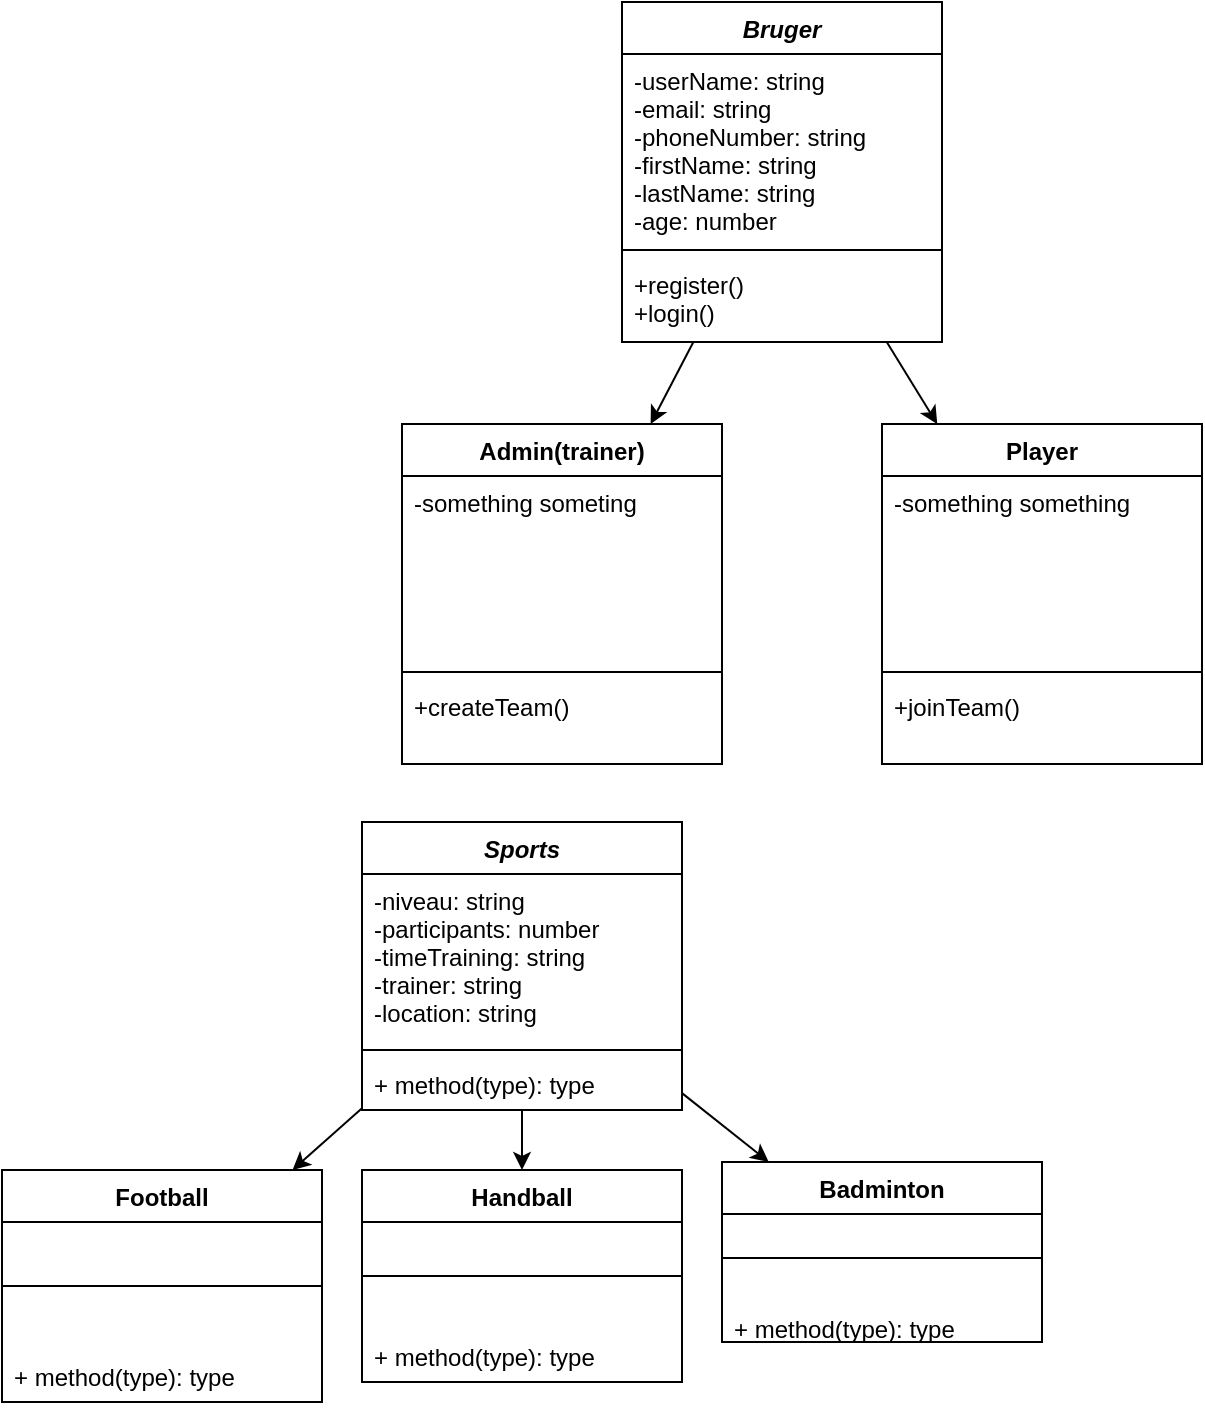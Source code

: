 <mxfile version="12.0.0" type="github" pages="1"><diagram id="Vmeegc6ejv_8Vc7JIMB2" name="Page-1"><mxGraphModel dx="1264" dy="534" grid="1" gridSize="10" guides="1" tooltips="1" connect="1" arrows="1" fold="1" page="1" pageScale="1" pageWidth="827" pageHeight="1169" math="0" shadow="0"><root><mxCell id="0"/><mxCell id="1" parent="0"/><mxCell id="K51mfnr3Kgzf52QpoJ1k-43" value="" style="edgeStyle=none;rounded=0;orthogonalLoop=1;jettySize=auto;html=1;" edge="1" parent="1" source="YfjfltWNitnxMf3frFMw-1" target="K51mfnr3Kgzf52QpoJ1k-39"><mxGeometry relative="1" as="geometry"/></mxCell><mxCell id="K51mfnr3Kgzf52QpoJ1k-49" value="" style="edgeStyle=none;rounded=0;orthogonalLoop=1;jettySize=auto;html=1;" edge="1" parent="1" source="YfjfltWNitnxMf3frFMw-1" target="K51mfnr3Kgzf52QpoJ1k-45"><mxGeometry relative="1" as="geometry"/></mxCell><mxCell id="YfjfltWNitnxMf3frFMw-1" value="Bruger" style="swimlane;fontStyle=3;align=center;verticalAlign=top;childLayout=stackLayout;horizontal=1;startSize=26;horizontalStack=0;resizeParent=1;resizeParentMax=0;resizeLast=0;collapsible=1;marginBottom=0;" parent="1" vertex="1"><mxGeometry x="350" y="29" width="160" height="170" as="geometry"><mxRectangle x="350" y="29" width="70" height="26" as="alternateBounds"/></mxGeometry></mxCell><mxCell id="YfjfltWNitnxMf3frFMw-2" value="-userName: string&#10;-email: string&#10;-phoneNumber: string&#10;-firstName: string&#10;-lastName: string&#10;-age: number&#10;&#10;" style="text;strokeColor=none;fillColor=none;align=left;verticalAlign=top;spacingLeft=4;spacingRight=4;overflow=hidden;rotatable=0;points=[[0,0.5],[1,0.5]];portConstraint=eastwest;" parent="YfjfltWNitnxMf3frFMw-1" vertex="1"><mxGeometry y="26" width="160" height="94" as="geometry"/></mxCell><mxCell id="YfjfltWNitnxMf3frFMw-3" value="" style="line;strokeWidth=1;fillColor=none;align=left;verticalAlign=middle;spacingTop=-1;spacingLeft=3;spacingRight=3;rotatable=0;labelPosition=right;points=[];portConstraint=eastwest;" parent="YfjfltWNitnxMf3frFMw-1" vertex="1"><mxGeometry y="120" width="160" height="8" as="geometry"/></mxCell><mxCell id="K51mfnr3Kgzf52QpoJ1k-38" value="+register()&#10;+login()" style="text;strokeColor=none;fillColor=none;align=left;verticalAlign=top;spacingLeft=4;spacingRight=4;overflow=hidden;rotatable=0;points=[[0,0.5],[1,0.5]];portConstraint=eastwest;" vertex="1" parent="YfjfltWNitnxMf3frFMw-1"><mxGeometry y="128" width="160" height="42" as="geometry"/></mxCell><mxCell id="K51mfnr3Kgzf52QpoJ1k-45" value="Admin(trainer)" style="swimlane;fontStyle=1;align=center;verticalAlign=top;childLayout=stackLayout;horizontal=1;startSize=26;horizontalStack=0;resizeParent=1;resizeParentMax=0;resizeLast=0;collapsible=1;marginBottom=0;" vertex="1" parent="1"><mxGeometry x="240" y="240" width="160" height="170" as="geometry"><mxRectangle x="350" y="29" width="70" height="26" as="alternateBounds"/></mxGeometry></mxCell><mxCell id="K51mfnr3Kgzf52QpoJ1k-46" value="-something someting" style="text;strokeColor=none;fillColor=none;align=left;verticalAlign=top;spacingLeft=4;spacingRight=4;overflow=hidden;rotatable=0;points=[[0,0.5],[1,0.5]];portConstraint=eastwest;" vertex="1" parent="K51mfnr3Kgzf52QpoJ1k-45"><mxGeometry y="26" width="160" height="94" as="geometry"/></mxCell><mxCell id="K51mfnr3Kgzf52QpoJ1k-47" value="" style="line;strokeWidth=1;fillColor=none;align=left;verticalAlign=middle;spacingTop=-1;spacingLeft=3;spacingRight=3;rotatable=0;labelPosition=right;points=[];portConstraint=eastwest;" vertex="1" parent="K51mfnr3Kgzf52QpoJ1k-45"><mxGeometry y="120" width="160" height="8" as="geometry"/></mxCell><mxCell id="K51mfnr3Kgzf52QpoJ1k-48" value="+createTeam()" style="text;strokeColor=none;fillColor=none;align=left;verticalAlign=top;spacingLeft=4;spacingRight=4;overflow=hidden;rotatable=0;points=[[0,0.5],[1,0.5]];portConstraint=eastwest;" vertex="1" parent="K51mfnr3Kgzf52QpoJ1k-45"><mxGeometry y="128" width="160" height="42" as="geometry"/></mxCell><mxCell id="K51mfnr3Kgzf52QpoJ1k-39" value="Player" style="swimlane;fontStyle=1;align=center;verticalAlign=top;childLayout=stackLayout;horizontal=1;startSize=26;horizontalStack=0;resizeParent=1;resizeParentMax=0;resizeLast=0;collapsible=1;marginBottom=0;" vertex="1" parent="1"><mxGeometry x="480" y="240" width="160" height="170" as="geometry"><mxRectangle x="350" y="29" width="70" height="26" as="alternateBounds"/></mxGeometry></mxCell><mxCell id="K51mfnr3Kgzf52QpoJ1k-40" value="-something something" style="text;strokeColor=none;fillColor=none;align=left;verticalAlign=top;spacingLeft=4;spacingRight=4;overflow=hidden;rotatable=0;points=[[0,0.5],[1,0.5]];portConstraint=eastwest;" vertex="1" parent="K51mfnr3Kgzf52QpoJ1k-39"><mxGeometry y="26" width="160" height="94" as="geometry"/></mxCell><mxCell id="K51mfnr3Kgzf52QpoJ1k-41" value="" style="line;strokeWidth=1;fillColor=none;align=left;verticalAlign=middle;spacingTop=-1;spacingLeft=3;spacingRight=3;rotatable=0;labelPosition=right;points=[];portConstraint=eastwest;" vertex="1" parent="K51mfnr3Kgzf52QpoJ1k-39"><mxGeometry y="120" width="160" height="8" as="geometry"/></mxCell><mxCell id="K51mfnr3Kgzf52QpoJ1k-42" value="+joinTeam()" style="text;strokeColor=none;fillColor=none;align=left;verticalAlign=top;spacingLeft=4;spacingRight=4;overflow=hidden;rotatable=0;points=[[0,0.5],[1,0.5]];portConstraint=eastwest;" vertex="1" parent="K51mfnr3Kgzf52QpoJ1k-39"><mxGeometry y="128" width="160" height="42" as="geometry"/></mxCell><mxCell id="K51mfnr3Kgzf52QpoJ1k-22" value="" style="edgeStyle=none;rounded=0;orthogonalLoop=1;jettySize=auto;html=1;" edge="1" parent="1" source="K51mfnr3Kgzf52QpoJ1k-14" target="K51mfnr3Kgzf52QpoJ1k-18"><mxGeometry relative="1" as="geometry"/></mxCell><mxCell id="K51mfnr3Kgzf52QpoJ1k-27" value="" style="edgeStyle=none;rounded=0;orthogonalLoop=1;jettySize=auto;html=1;" edge="1" parent="1" source="K51mfnr3Kgzf52QpoJ1k-14" target="K51mfnr3Kgzf52QpoJ1k-23"><mxGeometry relative="1" as="geometry"/></mxCell><mxCell id="K51mfnr3Kgzf52QpoJ1k-32" value="" style="edgeStyle=none;rounded=0;orthogonalLoop=1;jettySize=auto;html=1;" edge="1" parent="1" source="K51mfnr3Kgzf52QpoJ1k-14" target="K51mfnr3Kgzf52QpoJ1k-28"><mxGeometry relative="1" as="geometry"/></mxCell><mxCell id="K51mfnr3Kgzf52QpoJ1k-14" value="Sports" style="swimlane;fontStyle=3;align=center;verticalAlign=top;childLayout=stackLayout;horizontal=1;startSize=26;horizontalStack=0;resizeParent=1;resizeParentMax=0;resizeLast=0;collapsible=1;marginBottom=0;" vertex="1" parent="1"><mxGeometry x="220" y="439" width="160" height="144" as="geometry"/></mxCell><mxCell id="K51mfnr3Kgzf52QpoJ1k-15" value="-niveau: string&#10;-participants: number&#10;-timeTraining: string&#10;-trainer: string&#10;-location: string" style="text;strokeColor=none;fillColor=none;align=left;verticalAlign=top;spacingLeft=4;spacingRight=4;overflow=hidden;rotatable=0;points=[[0,0.5],[1,0.5]];portConstraint=eastwest;" vertex="1" parent="K51mfnr3Kgzf52QpoJ1k-14"><mxGeometry y="26" width="160" height="84" as="geometry"/></mxCell><mxCell id="K51mfnr3Kgzf52QpoJ1k-16" value="" style="line;strokeWidth=1;fillColor=none;align=left;verticalAlign=middle;spacingTop=-1;spacingLeft=3;spacingRight=3;rotatable=0;labelPosition=right;points=[];portConstraint=eastwest;" vertex="1" parent="K51mfnr3Kgzf52QpoJ1k-14"><mxGeometry y="110" width="160" height="8" as="geometry"/></mxCell><mxCell id="K51mfnr3Kgzf52QpoJ1k-17" value="+ method(type): type" style="text;strokeColor=none;fillColor=none;align=left;verticalAlign=top;spacingLeft=4;spacingRight=4;overflow=hidden;rotatable=0;points=[[0,0.5],[1,0.5]];portConstraint=eastwest;" vertex="1" parent="K51mfnr3Kgzf52QpoJ1k-14"><mxGeometry y="118" width="160" height="26" as="geometry"/></mxCell><mxCell id="K51mfnr3Kgzf52QpoJ1k-28" value="Handball" style="swimlane;fontStyle=1;align=center;verticalAlign=top;childLayout=stackLayout;horizontal=1;startSize=26;horizontalStack=0;resizeParent=1;resizeParentMax=0;resizeLast=0;collapsible=1;marginBottom=0;" vertex="1" parent="1"><mxGeometry x="220" y="613" width="160" height="106" as="geometry"/></mxCell><mxCell id="K51mfnr3Kgzf52QpoJ1k-30" value="" style="line;strokeWidth=1;fillColor=none;align=left;verticalAlign=middle;spacingTop=-1;spacingLeft=3;spacingRight=3;rotatable=0;labelPosition=right;points=[];portConstraint=eastwest;" vertex="1" parent="K51mfnr3Kgzf52QpoJ1k-28"><mxGeometry y="26" width="160" height="54" as="geometry"/></mxCell><mxCell id="K51mfnr3Kgzf52QpoJ1k-31" value="+ method(type): type" style="text;strokeColor=none;fillColor=none;align=left;verticalAlign=top;spacingLeft=4;spacingRight=4;overflow=hidden;rotatable=0;points=[[0,0.5],[1,0.5]];portConstraint=eastwest;" vertex="1" parent="K51mfnr3Kgzf52QpoJ1k-28"><mxGeometry y="80" width="160" height="26" as="geometry"/></mxCell><mxCell id="K51mfnr3Kgzf52QpoJ1k-23" value="Badminton" style="swimlane;fontStyle=1;align=center;verticalAlign=top;childLayout=stackLayout;horizontal=1;startSize=26;horizontalStack=0;resizeParent=1;resizeParentMax=0;resizeLast=0;collapsible=1;marginBottom=0;" vertex="1" parent="1"><mxGeometry x="400" y="609" width="160" height="90" as="geometry"/></mxCell><mxCell id="K51mfnr3Kgzf52QpoJ1k-25" value="" style="line;strokeWidth=1;fillColor=none;align=left;verticalAlign=middle;spacingTop=-1;spacingLeft=3;spacingRight=3;rotatable=0;labelPosition=right;points=[];portConstraint=eastwest;" vertex="1" parent="K51mfnr3Kgzf52QpoJ1k-23"><mxGeometry y="26" width="160" height="44" as="geometry"/></mxCell><mxCell id="K51mfnr3Kgzf52QpoJ1k-26" value="+ method(type): type" style="text;strokeColor=none;fillColor=none;align=left;verticalAlign=top;spacingLeft=4;spacingRight=4;overflow=hidden;rotatable=0;points=[[0,0.5],[1,0.5]];portConstraint=eastwest;" vertex="1" parent="K51mfnr3Kgzf52QpoJ1k-23"><mxGeometry y="70" width="160" height="20" as="geometry"/></mxCell><mxCell id="K51mfnr3Kgzf52QpoJ1k-18" value="Football" style="swimlane;fontStyle=1;align=center;verticalAlign=top;childLayout=stackLayout;horizontal=1;startSize=26;horizontalStack=0;resizeParent=1;resizeParentMax=0;resizeLast=0;collapsible=1;marginBottom=0;" vertex="1" parent="1"><mxGeometry x="40" y="613" width="160" height="116" as="geometry"/></mxCell><mxCell id="K51mfnr3Kgzf52QpoJ1k-20" value="" style="line;strokeWidth=1;fillColor=none;align=left;verticalAlign=middle;spacingTop=-1;spacingLeft=3;spacingRight=3;rotatable=0;labelPosition=right;points=[];portConstraint=eastwest;" vertex="1" parent="K51mfnr3Kgzf52QpoJ1k-18"><mxGeometry y="26" width="160" height="64" as="geometry"/></mxCell><mxCell id="K51mfnr3Kgzf52QpoJ1k-21" value="+ method(type): type" style="text;strokeColor=none;fillColor=none;align=left;verticalAlign=top;spacingLeft=4;spacingRight=4;overflow=hidden;rotatable=0;points=[[0,0.5],[1,0.5]];portConstraint=eastwest;" vertex="1" parent="K51mfnr3Kgzf52QpoJ1k-18"><mxGeometry y="90" width="160" height="26" as="geometry"/></mxCell></root></mxGraphModel></diagram></mxfile>